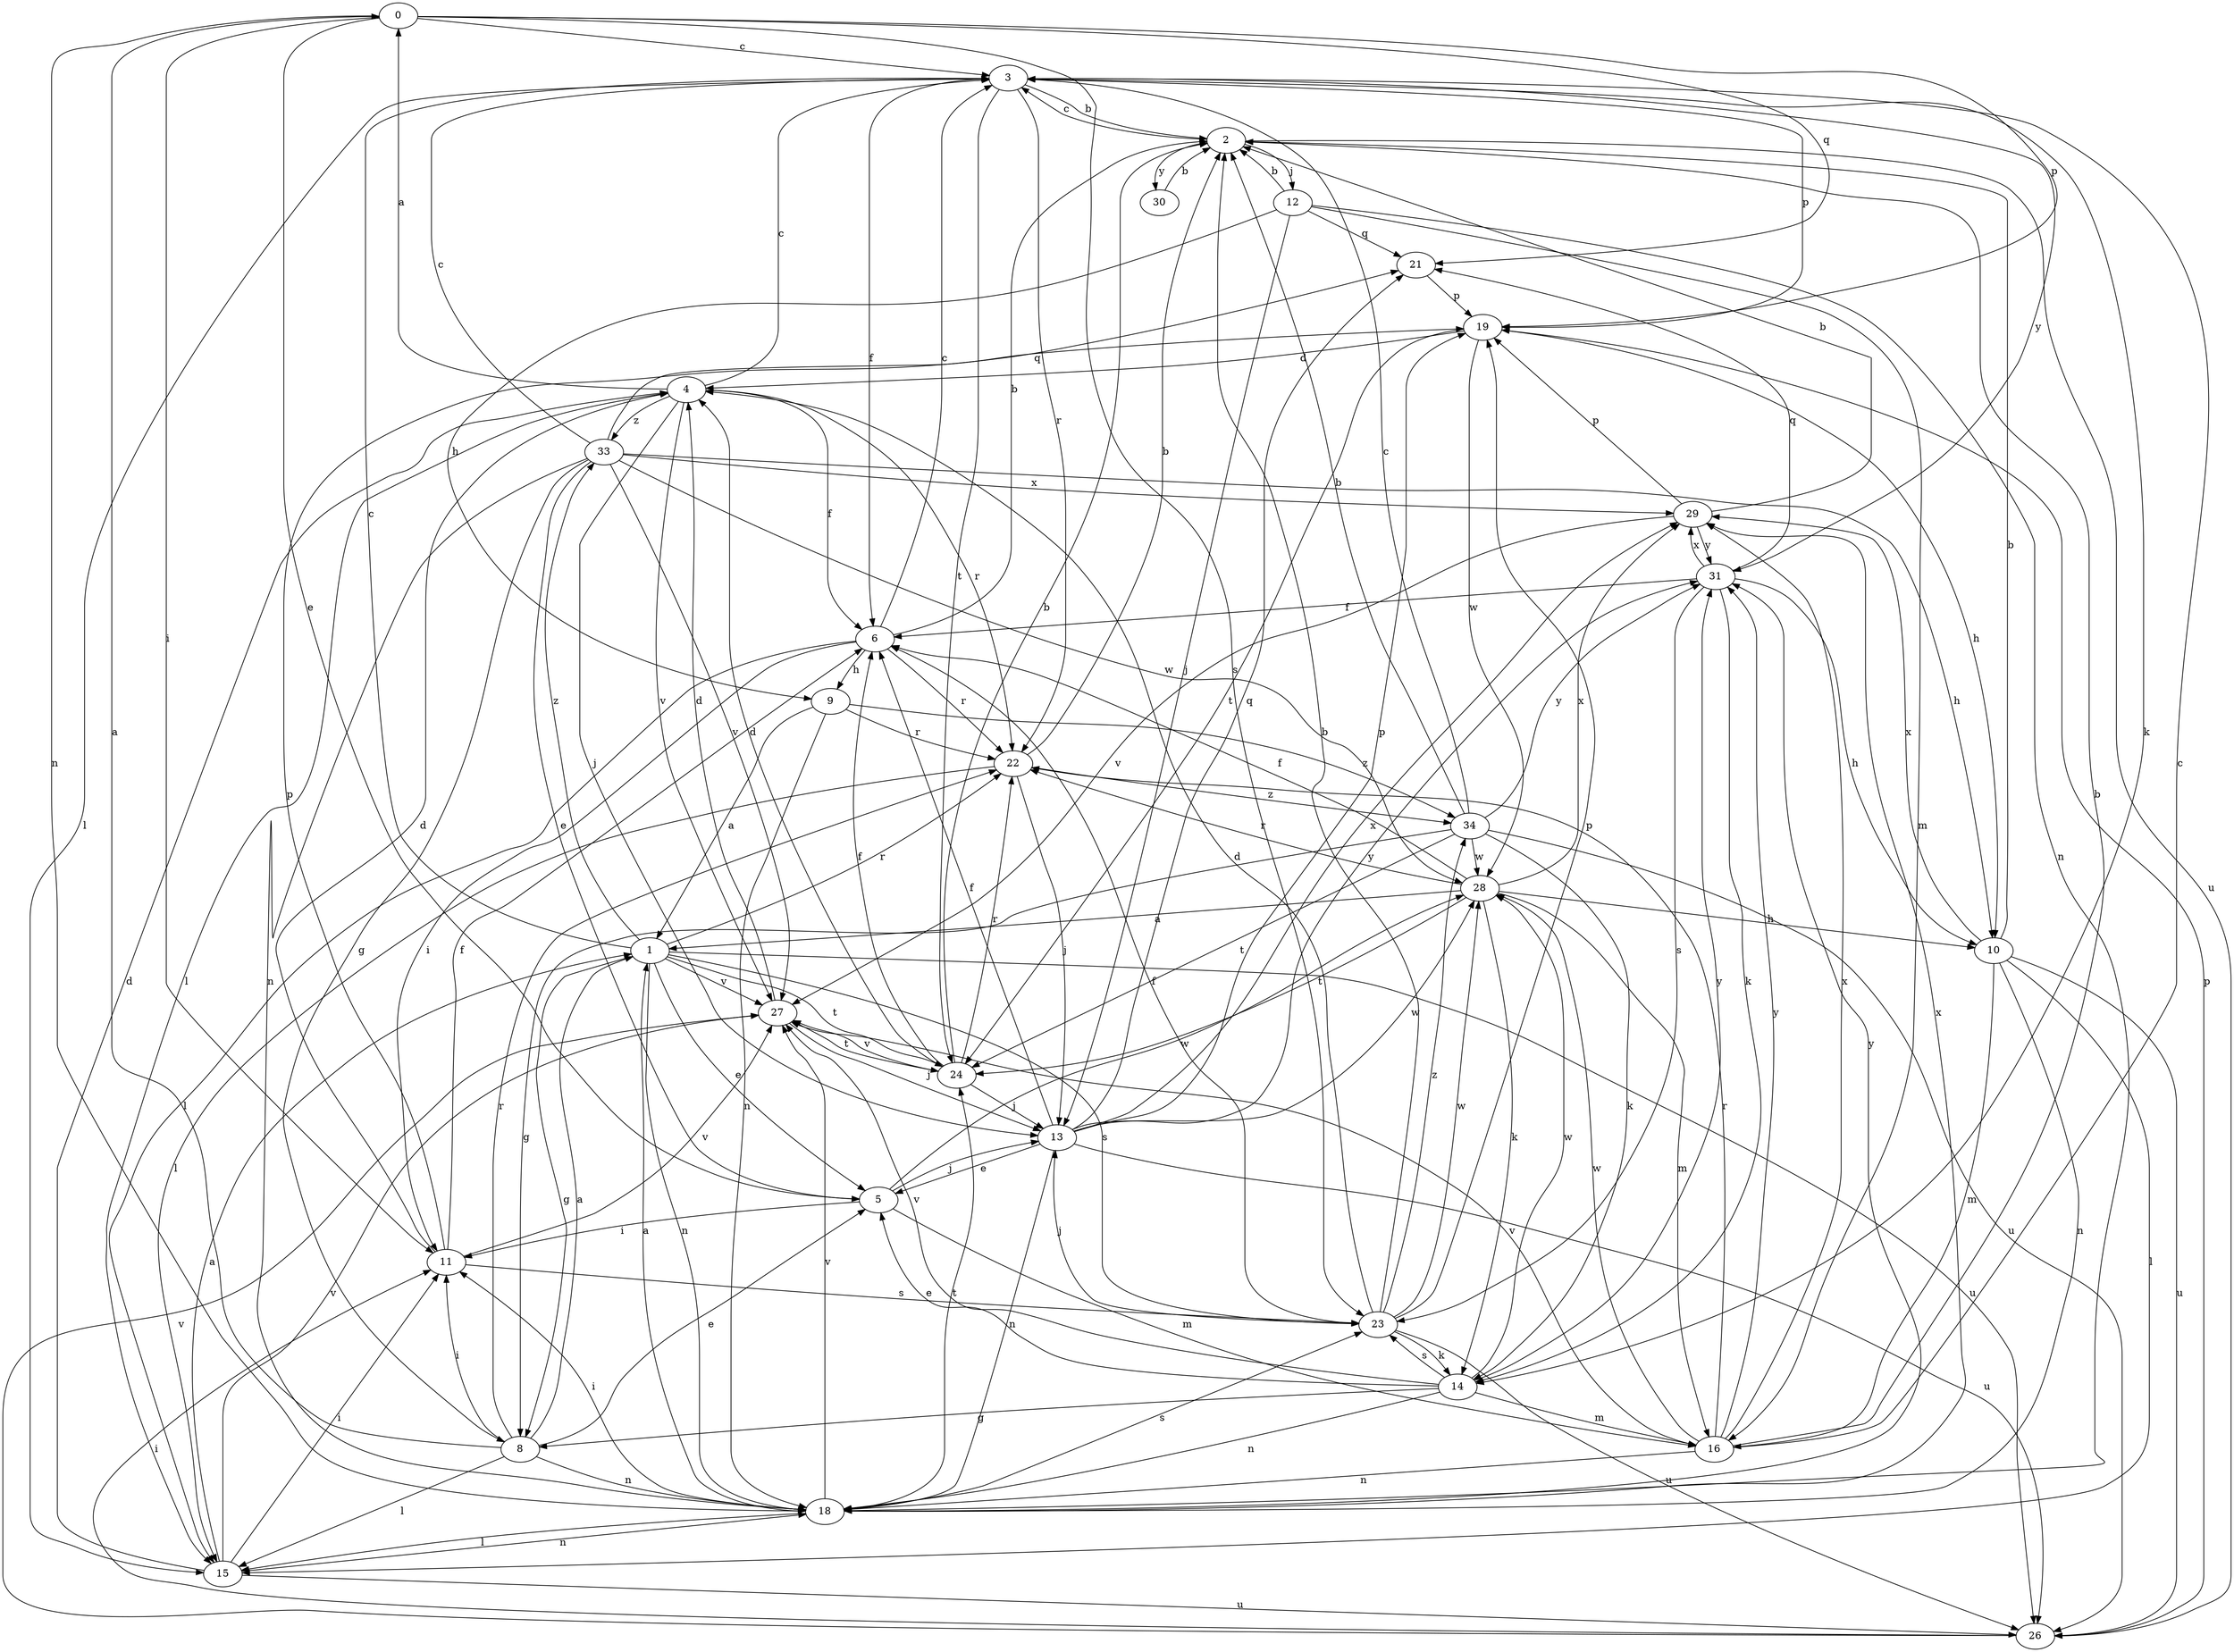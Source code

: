 strict digraph  {
0;
1;
2;
3;
4;
5;
6;
8;
9;
10;
11;
12;
13;
14;
15;
16;
18;
19;
21;
22;
23;
24;
26;
27;
28;
29;
30;
31;
33;
34;
0 -> 3  [label=c];
0 -> 5  [label=e];
0 -> 11  [label=i];
0 -> 18  [label=n];
0 -> 19  [label=p];
0 -> 21  [label=q];
0 -> 23  [label=s];
1 -> 3  [label=c];
1 -> 5  [label=e];
1 -> 8  [label=g];
1 -> 18  [label=n];
1 -> 22  [label=r];
1 -> 23  [label=s];
1 -> 24  [label=t];
1 -> 26  [label=u];
1 -> 27  [label=v];
1 -> 33  [label=z];
2 -> 3  [label=c];
2 -> 12  [label=j];
2 -> 26  [label=u];
2 -> 30  [label=y];
3 -> 2  [label=b];
3 -> 6  [label=f];
3 -> 14  [label=k];
3 -> 15  [label=l];
3 -> 19  [label=p];
3 -> 22  [label=r];
3 -> 24  [label=t];
3 -> 31  [label=y];
4 -> 0  [label=a];
4 -> 3  [label=c];
4 -> 6  [label=f];
4 -> 13  [label=j];
4 -> 15  [label=l];
4 -> 22  [label=r];
4 -> 27  [label=v];
4 -> 33  [label=z];
5 -> 11  [label=i];
5 -> 13  [label=j];
5 -> 16  [label=m];
5 -> 28  [label=w];
6 -> 2  [label=b];
6 -> 3  [label=c];
6 -> 9  [label=h];
6 -> 11  [label=i];
6 -> 15  [label=l];
6 -> 22  [label=r];
8 -> 0  [label=a];
8 -> 1  [label=a];
8 -> 5  [label=e];
8 -> 11  [label=i];
8 -> 15  [label=l];
8 -> 18  [label=n];
8 -> 22  [label=r];
9 -> 1  [label=a];
9 -> 18  [label=n];
9 -> 22  [label=r];
9 -> 34  [label=z];
10 -> 2  [label=b];
10 -> 15  [label=l];
10 -> 16  [label=m];
10 -> 18  [label=n];
10 -> 26  [label=u];
10 -> 29  [label=x];
11 -> 4  [label=d];
11 -> 6  [label=f];
11 -> 19  [label=p];
11 -> 23  [label=s];
11 -> 27  [label=v];
12 -> 2  [label=b];
12 -> 9  [label=h];
12 -> 13  [label=j];
12 -> 16  [label=m];
12 -> 18  [label=n];
12 -> 21  [label=q];
13 -> 5  [label=e];
13 -> 6  [label=f];
13 -> 18  [label=n];
13 -> 19  [label=p];
13 -> 21  [label=q];
13 -> 26  [label=u];
13 -> 28  [label=w];
13 -> 29  [label=x];
13 -> 31  [label=y];
14 -> 5  [label=e];
14 -> 8  [label=g];
14 -> 16  [label=m];
14 -> 18  [label=n];
14 -> 23  [label=s];
14 -> 27  [label=v];
14 -> 28  [label=w];
14 -> 31  [label=y];
15 -> 1  [label=a];
15 -> 4  [label=d];
15 -> 11  [label=i];
15 -> 18  [label=n];
15 -> 26  [label=u];
15 -> 27  [label=v];
16 -> 2  [label=b];
16 -> 3  [label=c];
16 -> 18  [label=n];
16 -> 22  [label=r];
16 -> 27  [label=v];
16 -> 28  [label=w];
16 -> 29  [label=x];
16 -> 31  [label=y];
18 -> 1  [label=a];
18 -> 11  [label=i];
18 -> 15  [label=l];
18 -> 23  [label=s];
18 -> 24  [label=t];
18 -> 27  [label=v];
18 -> 29  [label=x];
18 -> 31  [label=y];
19 -> 4  [label=d];
19 -> 10  [label=h];
19 -> 24  [label=t];
19 -> 28  [label=w];
21 -> 19  [label=p];
22 -> 2  [label=b];
22 -> 13  [label=j];
22 -> 15  [label=l];
22 -> 34  [label=z];
23 -> 2  [label=b];
23 -> 4  [label=d];
23 -> 6  [label=f];
23 -> 13  [label=j];
23 -> 14  [label=k];
23 -> 19  [label=p];
23 -> 26  [label=u];
23 -> 28  [label=w];
23 -> 34  [label=z];
24 -> 2  [label=b];
24 -> 4  [label=d];
24 -> 6  [label=f];
24 -> 13  [label=j];
24 -> 22  [label=r];
24 -> 27  [label=v];
26 -> 11  [label=i];
26 -> 19  [label=p];
26 -> 27  [label=v];
27 -> 4  [label=d];
27 -> 13  [label=j];
27 -> 24  [label=t];
28 -> 1  [label=a];
28 -> 6  [label=f];
28 -> 10  [label=h];
28 -> 14  [label=k];
28 -> 16  [label=m];
28 -> 22  [label=r];
28 -> 24  [label=t];
28 -> 29  [label=x];
29 -> 2  [label=b];
29 -> 19  [label=p];
29 -> 27  [label=v];
29 -> 31  [label=y];
30 -> 2  [label=b];
31 -> 6  [label=f];
31 -> 10  [label=h];
31 -> 14  [label=k];
31 -> 21  [label=q];
31 -> 23  [label=s];
31 -> 29  [label=x];
33 -> 3  [label=c];
33 -> 5  [label=e];
33 -> 8  [label=g];
33 -> 10  [label=h];
33 -> 18  [label=n];
33 -> 21  [label=q];
33 -> 27  [label=v];
33 -> 28  [label=w];
33 -> 29  [label=x];
34 -> 2  [label=b];
34 -> 3  [label=c];
34 -> 8  [label=g];
34 -> 14  [label=k];
34 -> 24  [label=t];
34 -> 26  [label=u];
34 -> 28  [label=w];
34 -> 31  [label=y];
}
